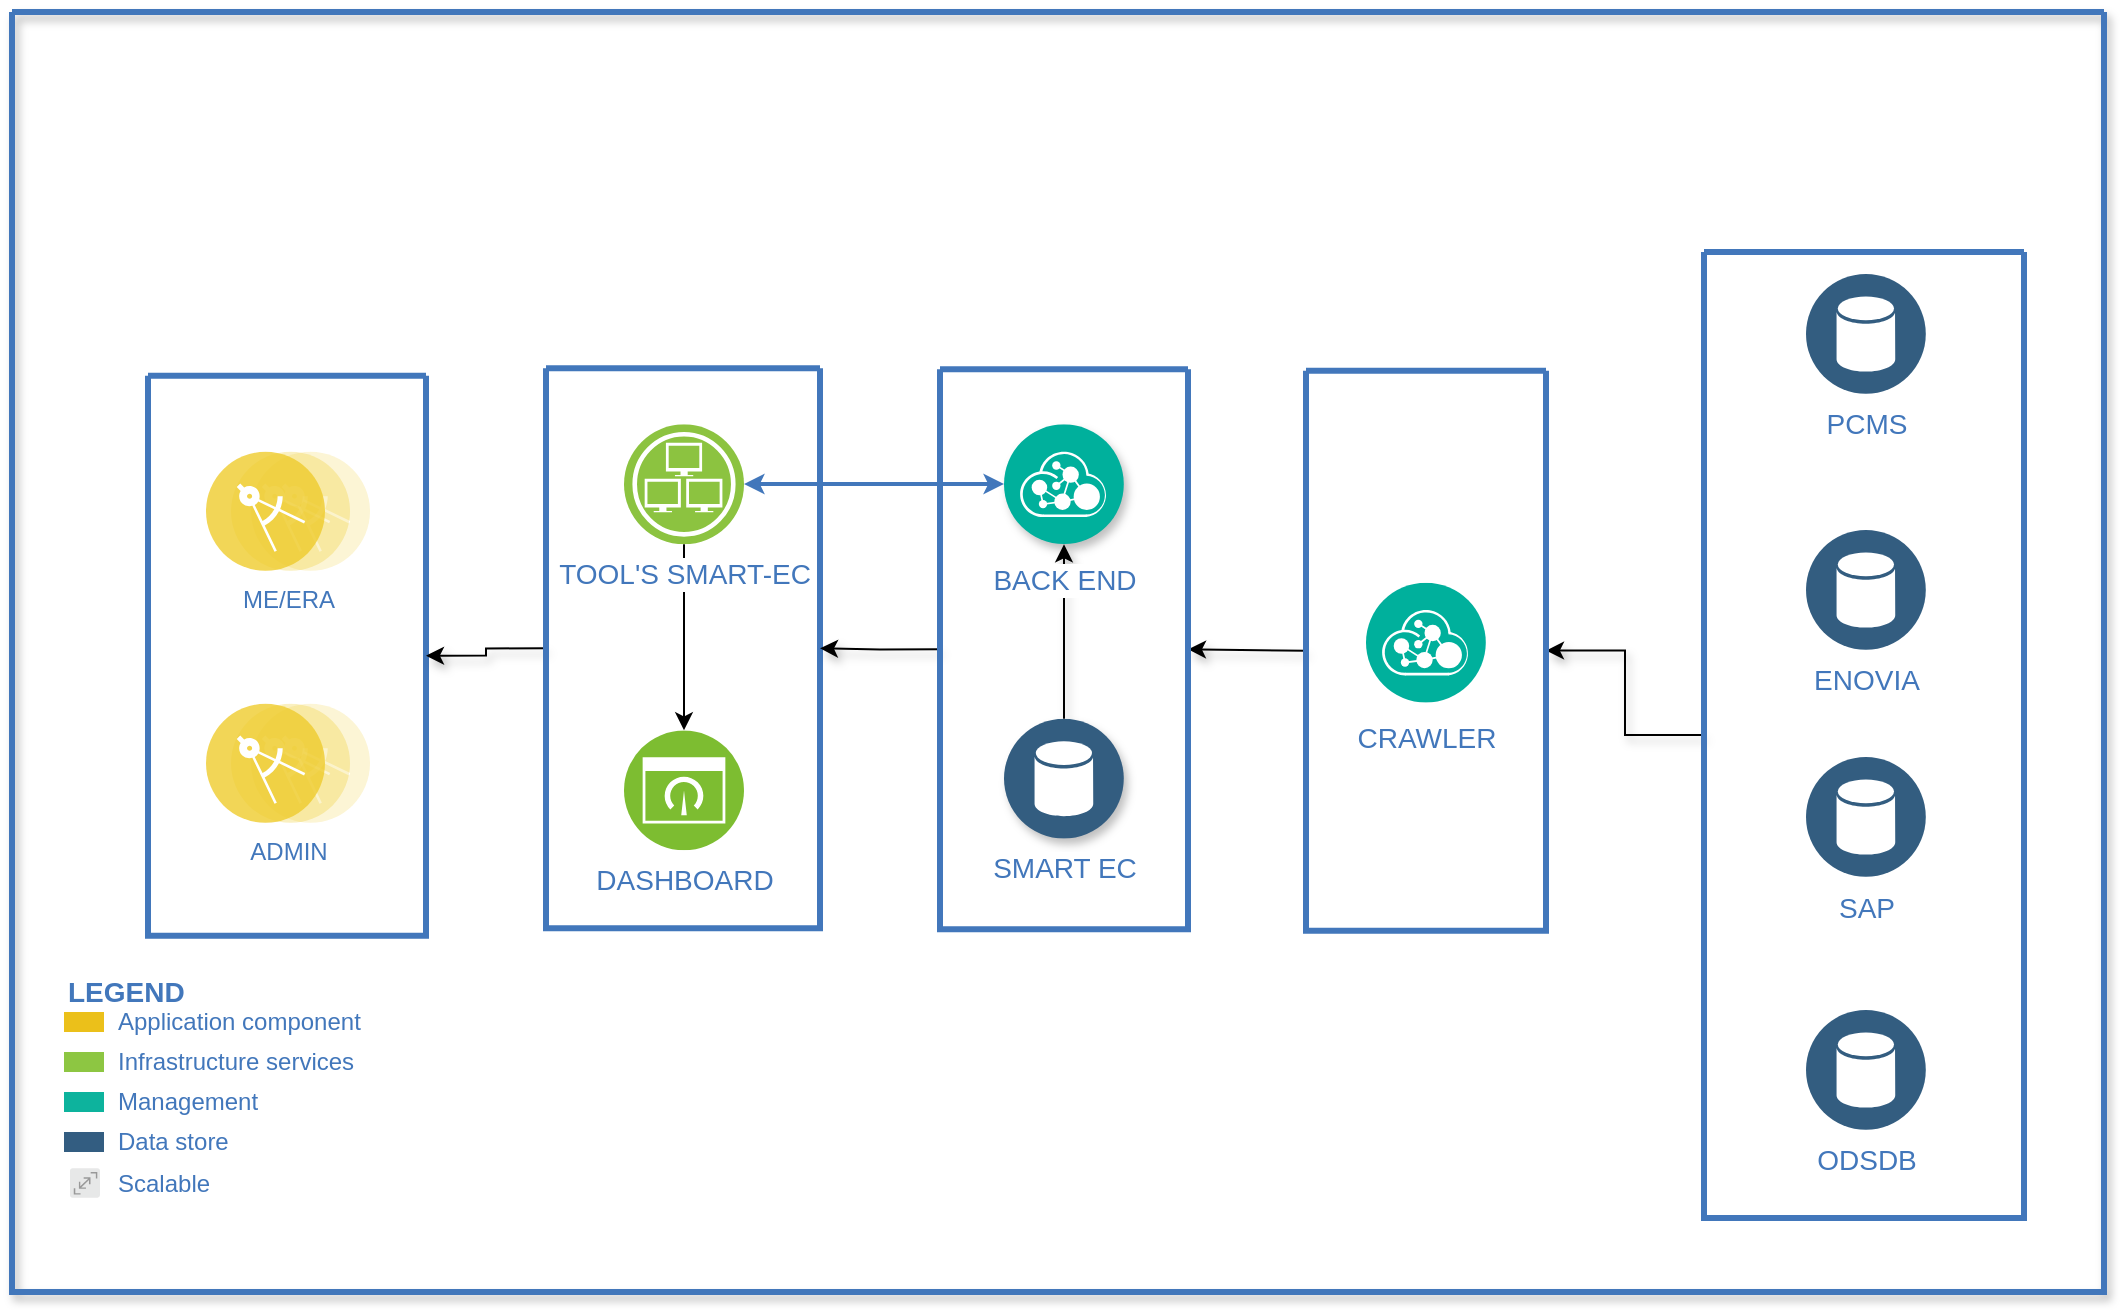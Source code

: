 <mxfile version="13.7.6" type="github">
  <diagram id="0d7cefc2-ccd6-e077-73ed-a8e48b0cddf6" name="Page-1">
    <mxGraphModel dx="1231" dy="703" grid="1" gridSize="10" guides="1" tooltips="1" connect="1" arrows="1" fold="1" page="1" pageScale="1" pageWidth="1169" pageHeight="827" background="#ffffff" math="0" shadow="0">
      <root>
        <mxCell id="0" />
        <mxCell id="1" parent="0" />
        <mxCell id="2" value="" style="swimlane;shadow=1;strokeColor=#4277BB;fillColor=#ffffff;fontColor=#4277BB;align=right;startSize=0;collapsible=0;strokeWidth=3;" parent="1" vertex="1">
          <mxGeometry x="54" y="80" width="1046" height="640" as="geometry" />
        </mxCell>
        <mxCell id="103" style="edgeStyle=elbowEdgeStyle;rounded=0;elbow=vertical;html=1;labelBackgroundColor=#ffffff;startArrow=classic;startFill=1;startSize=4;endArrow=classic;endFill=1;endSize=4;jettySize=auto;orthogonalLoop=1;strokeColor=#4277BB;strokeWidth=2;fontSize=14;fontColor=#4277BB;entryX=1;entryY=0.5;entryDx=0;entryDy=0;" parent="2" source="76" target="85" edge="1">
          <mxGeometry relative="1" as="geometry" />
        </mxCell>
        <mxCell id="28" value="" style="swimlane;shadow=0;strokeColor=#4277BB;fillColor=#ffffff;fontColor=#4277BB;align=right;startSize=0;collapsible=0;strokeWidth=3;" parent="2" vertex="1">
          <mxGeometry x="68" y="181.84" width="139" height="280" as="geometry" />
        </mxCell>
        <mxCell id="83" value="ME/ERA" style="aspect=fixed;perimeter=ellipsePerimeter;html=1;align=center;shadow=0;dashed=0;image;image=img/lib/ibm/applications/microservice.svg;labelBackgroundColor=#ffffff;strokeColor=#666666;strokeWidth=3;fillColor=#C2952D;gradientColor=none;fontSize=12;fontColor=#4277BB;" parent="28" vertex="1">
          <mxGeometry x="29" y="37.82" width="82" height="60" as="geometry" />
        </mxCell>
        <mxCell id="84" value="ADMIN" style="aspect=fixed;perimeter=ellipsePerimeter;html=1;align=center;shadow=0;dashed=0;image;image=img/lib/ibm/applications/microservice.svg;labelBackgroundColor=#ffffff;strokeColor=#666666;strokeWidth=3;fillColor=#C2952D;gradientColor=none;fontSize=12;fontColor=#4277BB;" parent="28" vertex="1">
          <mxGeometry x="29" y="163.82" width="82" height="60" as="geometry" />
        </mxCell>
        <mxCell id="xZWT98XhmGvTTzjk9EWo-156" style="edgeStyle=orthogonalEdgeStyle;rounded=0;orthogonalLoop=1;jettySize=auto;html=1;exitX=0;exitY=0.5;exitDx=0;exitDy=0;entryX=1;entryY=0.5;entryDx=0;entryDy=0;shadow=1;" edge="1" parent="2" source="77" target="28">
          <mxGeometry relative="1" as="geometry" />
        </mxCell>
        <mxCell id="77" value="" style="swimlane;shadow=0;strokeColor=#4277BB;fillColor=#ffffff;fontColor=#4277BB;align=right;startSize=0;collapsible=0;strokeWidth=3;" parent="2" vertex="1">
          <mxGeometry x="267" y="178.16" width="137" height="280" as="geometry" />
        </mxCell>
        <mxCell id="xZWT98XhmGvTTzjk9EWo-127" style="edgeStyle=orthogonalEdgeStyle;rounded=0;orthogonalLoop=1;jettySize=auto;html=1;" edge="1" parent="77" source="85" target="86">
          <mxGeometry relative="1" as="geometry" />
        </mxCell>
        <mxCell id="85" value="TOOL&#39;S SMART-EC" style="aspect=fixed;perimeter=ellipsePerimeter;html=1;align=center;shadow=0;dashed=0;image;image=img/lib/ibm/infrastructure/infrastructure_services.svg;rounded=1;labelBackgroundColor=#ffffff;strokeColor=#666666;strokeWidth=3;fillColor=#C2952D;gradientColor=none;fontSize=14;fontColor=#4277BB;" parent="77" vertex="1">
          <mxGeometry x="39" y="28" width="60" height="60" as="geometry" />
        </mxCell>
        <mxCell id="86" value="DASHBOARD" style="aspect=fixed;perimeter=ellipsePerimeter;html=1;align=center;shadow=0;dashed=0;image;image=img/lib/ibm/infrastructure/dashboard.svg;rounded=1;labelBackgroundColor=#ffffff;strokeColor=#666666;strokeWidth=3;fillColor=#C2952D;gradientColor=none;fontSize=14;fontColor=#4277BB;" parent="77" vertex="1">
          <mxGeometry x="39" y="181" width="60" height="60" as="geometry" />
        </mxCell>
        <mxCell id="xZWT98XhmGvTTzjk9EWo-154" style="edgeStyle=orthogonalEdgeStyle;rounded=0;orthogonalLoop=1;jettySize=auto;html=1;exitX=0;exitY=0.5;exitDx=0;exitDy=0;shadow=1;" edge="1" parent="2" source="79" target="xZWT98XhmGvTTzjk9EWo-132">
          <mxGeometry relative="1" as="geometry" />
        </mxCell>
        <mxCell id="79" value="" style="swimlane;shadow=0;strokeColor=#4277BB;fillColor=#ffffff;fontColor=#4277BB;align=right;startSize=0;collapsible=0;strokeWidth=3;" parent="2" vertex="1">
          <mxGeometry x="846" y="120" width="160" height="483" as="geometry" />
        </mxCell>
        <mxCell id="xZWT98XhmGvTTzjk9EWo-119" value="SAP" style="aspect=fixed;perimeter=ellipsePerimeter;html=1;align=center;shadow=0;dashed=0;image;image=img/lib/ibm/data/data_services.svg;rounded=1;labelBackgroundColor=#ffffff;strokeColor=#666666;strokeWidth=3;fillColor=#C2952D;gradientColor=none;fontSize=14;fontColor=#4277BB;" vertex="1" parent="79">
          <mxGeometry x="51" y="252.5" width="60" height="60" as="geometry" />
        </mxCell>
        <mxCell id="xZWT98XhmGvTTzjk9EWo-120" value="ENOVIA" style="aspect=fixed;perimeter=ellipsePerimeter;html=1;align=center;shadow=0;dashed=0;image;image=img/lib/ibm/data/data_services.svg;rounded=1;labelBackgroundColor=#ffffff;strokeColor=#666666;strokeWidth=3;fillColor=#C2952D;gradientColor=none;fontSize=14;fontColor=#4277BB;" vertex="1" parent="79">
          <mxGeometry x="51" y="139" width="60" height="60" as="geometry" />
        </mxCell>
        <mxCell id="xZWT98XhmGvTTzjk9EWo-121" value="PCMS" style="aspect=fixed;perimeter=ellipsePerimeter;html=1;align=center;shadow=0;dashed=0;image;image=img/lib/ibm/data/data_services.svg;rounded=1;labelBackgroundColor=#ffffff;strokeColor=#666666;strokeWidth=3;fillColor=#C2952D;gradientColor=none;fontSize=14;fontColor=#4277BB;" vertex="1" parent="79">
          <mxGeometry x="51" y="11" width="60" height="60" as="geometry" />
        </mxCell>
        <mxCell id="xZWT98XhmGvTTzjk9EWo-124" value="ODSDB" style="aspect=fixed;perimeter=ellipsePerimeter;html=1;align=center;shadow=0;dashed=0;image;image=img/lib/ibm/data/data_services.svg;rounded=1;labelBackgroundColor=#ffffff;strokeColor=#666666;strokeWidth=3;fillColor=#C2952D;gradientColor=none;fontSize=14;fontColor=#4277BB;" vertex="1" parent="79">
          <mxGeometry x="51" y="379" width="60" height="60" as="geometry" />
        </mxCell>
        <mxCell id="xZWT98XhmGvTTzjk9EWo-129" style="edgeStyle=orthogonalEdgeStyle;rounded=0;orthogonalLoop=1;jettySize=auto;html=1;exitX=0.5;exitY=1;exitDx=0;exitDy=0;" edge="1" parent="2" source="77" target="77">
          <mxGeometry relative="1" as="geometry" />
        </mxCell>
        <mxCell id="xZWT98XhmGvTTzjk9EWo-148" style="edgeStyle=orthogonalEdgeStyle;rounded=0;orthogonalLoop=1;jettySize=auto;html=1;exitX=0;exitY=0.5;exitDx=0;exitDy=0;entryX=1;entryY=0.5;entryDx=0;entryDy=0;shadow=1;" edge="1" parent="2" source="xZWT98XhmGvTTzjk9EWo-132" target="xZWT98XhmGvTTzjk9EWo-136">
          <mxGeometry relative="1" as="geometry">
            <Array as="points">
              <mxPoint x="635" y="319.34" />
            </Array>
          </mxGeometry>
        </mxCell>
        <mxCell id="xZWT98XhmGvTTzjk9EWo-132" value="" style="swimlane;shadow=0;strokeColor=#4277BB;fillColor=#ffffff;fontColor=#4277BB;align=right;startSize=0;collapsible=0;strokeWidth=3;" vertex="1" parent="2">
          <mxGeometry x="647" y="179.34" width="120" height="280" as="geometry" />
        </mxCell>
        <mxCell id="xZWT98XhmGvTTzjk9EWo-135" value="CRAWLER" style="aspect=fixed;perimeter=ellipsePerimeter;html=1;align=center;shadow=0;dashed=0;image;image=img/lib/ibm/management/api_management.svg;rounded=1;labelBackgroundColor=#ffffff;strokeColor=#666666;strokeWidth=3;fillColor=#C2952D;gradientColor=none;fontSize=14;fontColor=#4277BB;spacingTop=3;" vertex="1" parent="xZWT98XhmGvTTzjk9EWo-132">
          <mxGeometry x="30" y="106" width="60" height="60" as="geometry" />
        </mxCell>
        <mxCell id="xZWT98XhmGvTTzjk9EWo-155" style="edgeStyle=orthogonalEdgeStyle;rounded=0;orthogonalLoop=1;jettySize=auto;html=1;exitX=0;exitY=0.5;exitDx=0;exitDy=0;entryX=1;entryY=0.5;entryDx=0;entryDy=0;shadow=1;" edge="1" parent="2" source="xZWT98XhmGvTTzjk9EWo-136" target="77">
          <mxGeometry relative="1" as="geometry" />
        </mxCell>
        <mxCell id="xZWT98XhmGvTTzjk9EWo-136" value="" style="swimlane;shadow=0;strokeColor=#4277BB;fillColor=#ffffff;fontColor=#4277BB;align=right;startSize=0;collapsible=0;strokeWidth=3;" vertex="1" parent="2">
          <mxGeometry x="464" y="178.66" width="124" height="280" as="geometry" />
        </mxCell>
        <mxCell id="xZWT98XhmGvTTzjk9EWo-149" style="edgeStyle=orthogonalEdgeStyle;rounded=0;orthogonalLoop=1;jettySize=auto;html=1;exitX=0.5;exitY=0;exitDx=0;exitDy=0;shadow=1;" edge="1" parent="xZWT98XhmGvTTzjk9EWo-136" source="87" target="76">
          <mxGeometry relative="1" as="geometry" />
        </mxCell>
        <mxCell id="87" value="SMART EC" style="aspect=fixed;perimeter=ellipsePerimeter;html=1;align=center;shadow=1;dashed=0;image;image=img/lib/ibm/data/data_services.svg;rounded=1;labelBackgroundColor=#ffffff;strokeColor=#666666;strokeWidth=3;fillColor=#C2952D;gradientColor=none;fontSize=14;fontColor=#4277BB;" parent="xZWT98XhmGvTTzjk9EWo-136" vertex="1">
          <mxGeometry x="32" y="174.68" width="60" height="60" as="geometry" />
        </mxCell>
        <mxCell id="76" value="BACK END" style="aspect=fixed;perimeter=ellipsePerimeter;html=1;align=center;shadow=1;dashed=0;image;image=img/lib/ibm/management/api_management.svg;rounded=1;labelBackgroundColor=#ffffff;strokeColor=#666666;strokeWidth=3;fillColor=#C2952D;gradientColor=none;fontSize=14;fontColor=#4277BB;spacingTop=3;" parent="xZWT98XhmGvTTzjk9EWo-136" vertex="1">
          <mxGeometry x="32" y="27.5" width="60" height="60" as="geometry" />
        </mxCell>
        <mxCell id="13" value="LEGEND" style="text;html=1;align=left;verticalAlign=middle;fontColor=#4277BB;shadow=0;dashed=0;strokeColor=none;fillColor=none;labelBackgroundColor=none;fontStyle=1;fontSize=14;spacingLeft=0;" parent="2" vertex="1">
          <mxGeometry x="26" y="480" width="150" height="20" as="geometry" />
        </mxCell>
        <mxCell id="xZWT98XhmGvTTzjk9EWo-144" value="" style="group" vertex="1" connectable="0" parent="2">
          <mxGeometry x="26" y="500" width="20" height="93" as="geometry" />
        </mxCell>
        <mxCell id="xZWT98XhmGvTTzjk9EWo-139" value="Application component" style="rounded=0;html=1;shadow=0;labelBackgroundColor=none;strokeColor=none;strokeWidth=2;fillColor=#EBC01A;gradientColor=none;fontSize=12;fontColor=#4277BB;align=left;labelPosition=right;verticalLabelPosition=middle;verticalAlign=middle;spacingLeft=5;" vertex="1" parent="xZWT98XhmGvTTzjk9EWo-144">
          <mxGeometry width="20" height="10" as="geometry" />
        </mxCell>
        <mxCell id="xZWT98XhmGvTTzjk9EWo-140" value="Infrastructure services" style="rounded=0;html=1;shadow=0;labelBackgroundColor=none;strokeColor=none;strokeWidth=2;fillColor=#8DC642;gradientColor=none;fontSize=12;fontColor=#4277BB;align=left;labelPosition=right;verticalLabelPosition=middle;verticalAlign=middle;spacingLeft=5;" vertex="1" parent="xZWT98XhmGvTTzjk9EWo-144">
          <mxGeometry y="20" width="20" height="10" as="geometry" />
        </mxCell>
        <mxCell id="xZWT98XhmGvTTzjk9EWo-141" value="Management" style="rounded=0;html=1;shadow=0;labelBackgroundColor=none;strokeColor=none;strokeWidth=2;fillColor=#0DB39D;gradientColor=none;fontSize=12;fontColor=#4277BB;align=left;labelPosition=right;verticalLabelPosition=middle;verticalAlign=middle;spacingLeft=5;" vertex="1" parent="xZWT98XhmGvTTzjk9EWo-144">
          <mxGeometry y="40" width="20" height="10" as="geometry" />
        </mxCell>
        <mxCell id="xZWT98XhmGvTTzjk9EWo-142" value="Data store" style="rounded=0;html=1;shadow=0;labelBackgroundColor=none;strokeColor=none;strokeWidth=2;fillColor=#335D81;gradientColor=none;fontSize=12;fontColor=#4277BB;align=left;labelPosition=right;verticalLabelPosition=middle;verticalAlign=middle;spacingLeft=5;" vertex="1" parent="xZWT98XhmGvTTzjk9EWo-144">
          <mxGeometry y="60" width="20" height="10" as="geometry" />
        </mxCell>
        <mxCell id="xZWT98XhmGvTTzjk9EWo-143" value="Scalable" style="aspect=fixed;perimeter=ellipsePerimeter;html=1;align=left;shadow=0;image;image=img/lib/ibm/miscellaneous/scalable.svg;rounded=0;labelBackgroundColor=none;strokeColor=none;strokeWidth=2;fillColor=#335D81;gradientColor=none;fontSize=12;fontColor=#4277BB;verticalAlign=middle;spacingLeft=7;labelPosition=right;verticalLabelPosition=middle;" vertex="1" parent="xZWT98XhmGvTTzjk9EWo-144">
          <mxGeometry x="3" y="78" width="15" height="15" as="geometry" />
        </mxCell>
      </root>
    </mxGraphModel>
  </diagram>
</mxfile>
